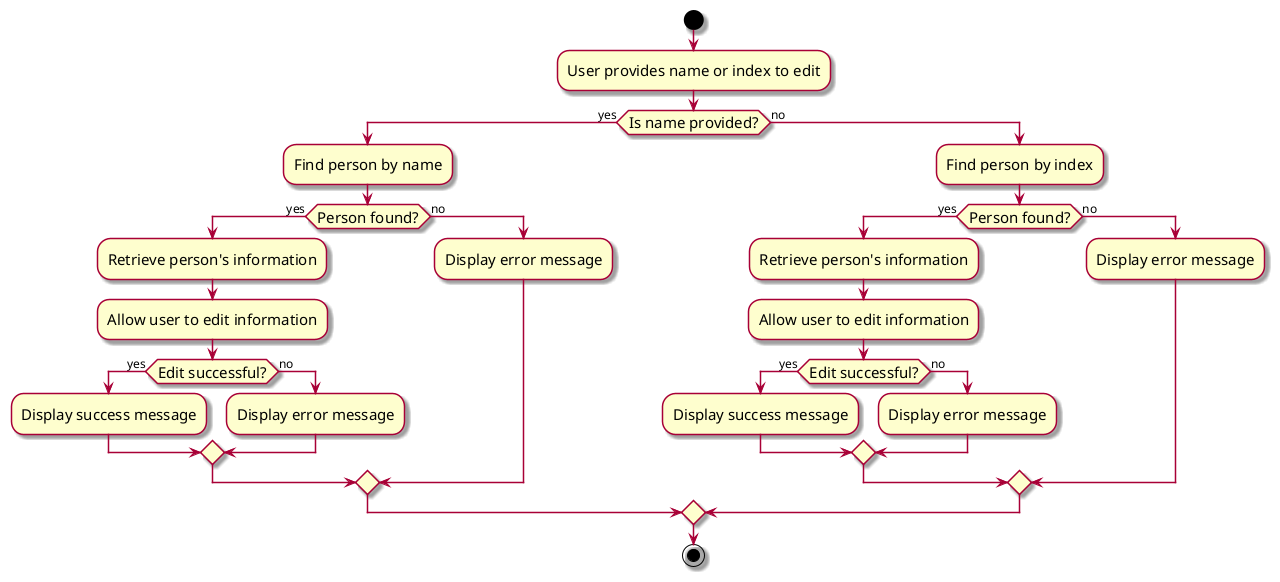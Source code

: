 @startuml
skin rose
skinparam ActivityFontSize 15
skinparam ArrowFontSize 12
start
:User provides name or index to edit;
if (Is name provided?) then (yes)
  :Find person by name;
  if (Person found?) then (yes)
    :Retrieve person's information;
    :Allow user to edit information;
    if (Edit successful?) then (yes)
      :Display success message;
    else (no)
      :Display error message;
    endif
  else (no)
    :Display error message;
  endif
else (no)
  :Find person by index;
  if (Person found?) then (yes)
    :Retrieve person's information;
    :Allow user to edit information;
    if (Edit successful?) then (yes)
      :Display success message;
    else (no)
      :Display error message;
    endif
  else (no)
    :Display error message;
  endif
endif
stop
@enduml
